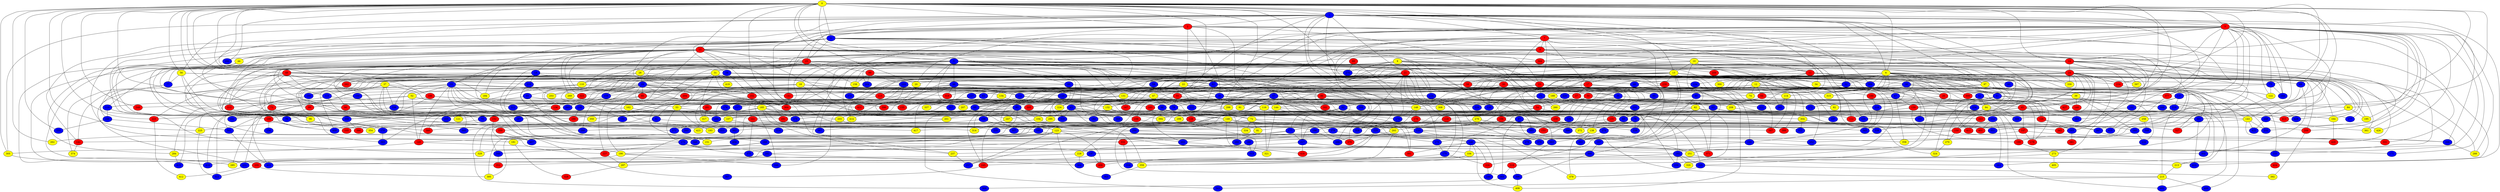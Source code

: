graph {
0 [style = filled fillcolor = yellow];
1 [style = filled fillcolor = blue];
2 [style = filled fillcolor = red];
3 [style = filled fillcolor = red];
4 [style = filled fillcolor = blue];
5 [style = filled fillcolor = blue];
6 [style = filled fillcolor = yellow];
7 [style = filled fillcolor = red];
8 [style = filled fillcolor = red];
9 [style = filled fillcolor = yellow];
10 [style = filled fillcolor = yellow];
11 [style = filled fillcolor = red];
12 [style = filled fillcolor = yellow];
13 [style = filled fillcolor = yellow];
14 [style = filled fillcolor = red];
15 [style = filled fillcolor = red];
16 [style = filled fillcolor = blue];
17 [style = filled fillcolor = red];
18 [style = filled fillcolor = yellow];
19 [style = filled fillcolor = blue];
20 [style = filled fillcolor = yellow];
21 [style = filled fillcolor = red];
22 [style = filled fillcolor = yellow];
23 [style = filled fillcolor = red];
24 [style = filled fillcolor = red];
25 [style = filled fillcolor = red];
26 [style = filled fillcolor = red];
27 [style = filled fillcolor = red];
28 [style = filled fillcolor = yellow];
29 [style = filled fillcolor = blue];
30 [style = filled fillcolor = red];
31 [style = filled fillcolor = yellow];
32 [style = filled fillcolor = blue];
33 [style = filled fillcolor = blue];
34 [style = filled fillcolor = yellow];
35 [style = filled fillcolor = blue];
36 [style = filled fillcolor = blue];
37 [style = filled fillcolor = yellow];
38 [style = filled fillcolor = blue];
39 [style = filled fillcolor = yellow];
40 [style = filled fillcolor = blue];
41 [style = filled fillcolor = blue];
42 [style = filled fillcolor = blue];
43 [style = filled fillcolor = blue];
44 [style = filled fillcolor = yellow];
45 [style = filled fillcolor = red];
46 [style = filled fillcolor = blue];
47 [style = filled fillcolor = yellow];
48 [style = filled fillcolor = blue];
49 [style = filled fillcolor = red];
50 [style = filled fillcolor = red];
51 [style = filled fillcolor = blue];
52 [style = filled fillcolor = yellow];
53 [style = filled fillcolor = yellow];
54 [style = filled fillcolor = red];
55 [style = filled fillcolor = red];
56 [style = filled fillcolor = yellow];
57 [style = filled fillcolor = blue];
58 [style = filled fillcolor = red];
59 [style = filled fillcolor = blue];
60 [style = filled fillcolor = blue];
61 [style = filled fillcolor = blue];
62 [style = filled fillcolor = yellow];
63 [style = filled fillcolor = blue];
64 [style = filled fillcolor = red];
65 [style = filled fillcolor = blue];
66 [style = filled fillcolor = red];
67 [style = filled fillcolor = blue];
68 [style = filled fillcolor = blue];
69 [style = filled fillcolor = blue];
70 [style = filled fillcolor = blue];
71 [style = filled fillcolor = blue];
72 [style = filled fillcolor = yellow];
73 [style = filled fillcolor = red];
74 [style = filled fillcolor = yellow];
75 [style = filled fillcolor = blue];
76 [style = filled fillcolor = blue];
77 [style = filled fillcolor = blue];
78 [style = filled fillcolor = blue];
79 [style = filled fillcolor = blue];
80 [style = filled fillcolor = blue];
81 [style = filled fillcolor = yellow];
82 [style = filled fillcolor = yellow];
83 [style = filled fillcolor = blue];
84 [style = filled fillcolor = yellow];
85 [style = filled fillcolor = blue];
86 [style = filled fillcolor = red];
87 [style = filled fillcolor = blue];
88 [style = filled fillcolor = red];
89 [style = filled fillcolor = blue];
90 [style = filled fillcolor = red];
91 [style = filled fillcolor = yellow];
92 [style = filled fillcolor = blue];
93 [style = filled fillcolor = blue];
94 [style = filled fillcolor = yellow];
95 [style = filled fillcolor = red];
96 [style = filled fillcolor = yellow];
97 [style = filled fillcolor = yellow];
98 [style = filled fillcolor = blue];
99 [style = filled fillcolor = red];
100 [style = filled fillcolor = red];
101 [style = filled fillcolor = blue];
102 [style = filled fillcolor = red];
103 [style = filled fillcolor = blue];
104 [style = filled fillcolor = yellow];
105 [style = filled fillcolor = red];
106 [style = filled fillcolor = red];
107 [style = filled fillcolor = yellow];
108 [style = filled fillcolor = blue];
109 [style = filled fillcolor = blue];
110 [style = filled fillcolor = yellow];
111 [style = filled fillcolor = blue];
112 [style = filled fillcolor = red];
113 [style = filled fillcolor = red];
114 [style = filled fillcolor = yellow];
115 [style = filled fillcolor = blue];
116 [style = filled fillcolor = yellow];
117 [style = filled fillcolor = blue];
118 [style = filled fillcolor = red];
119 [style = filled fillcolor = blue];
120 [style = filled fillcolor = blue];
121 [style = filled fillcolor = yellow];
122 [style = filled fillcolor = yellow];
123 [style = filled fillcolor = yellow];
124 [style = filled fillcolor = blue];
125 [style = filled fillcolor = blue];
126 [style = filled fillcolor = red];
127 [style = filled fillcolor = blue];
128 [style = filled fillcolor = red];
129 [style = filled fillcolor = blue];
130 [style = filled fillcolor = red];
131 [style = filled fillcolor = yellow];
132 [style = filled fillcolor = yellow];
133 [style = filled fillcolor = blue];
134 [style = filled fillcolor = yellow];
135 [style = filled fillcolor = red];
136 [style = filled fillcolor = red];
137 [style = filled fillcolor = blue];
138 [style = filled fillcolor = yellow];
139 [style = filled fillcolor = blue];
140 [style = filled fillcolor = red];
141 [style = filled fillcolor = red];
142 [style = filled fillcolor = red];
143 [style = filled fillcolor = yellow];
144 [style = filled fillcolor = yellow];
145 [style = filled fillcolor = red];
146 [style = filled fillcolor = blue];
147 [style = filled fillcolor = red];
148 [style = filled fillcolor = yellow];
149 [style = filled fillcolor = yellow];
150 [style = filled fillcolor = red];
151 [style = filled fillcolor = yellow];
152 [style = filled fillcolor = red];
153 [style = filled fillcolor = red];
154 [style = filled fillcolor = blue];
155 [style = filled fillcolor = red];
156 [style = filled fillcolor = blue];
157 [style = filled fillcolor = blue];
158 [style = filled fillcolor = yellow];
159 [style = filled fillcolor = blue];
160 [style = filled fillcolor = blue];
161 [style = filled fillcolor = red];
162 [style = filled fillcolor = yellow];
163 [style = filled fillcolor = blue];
164 [style = filled fillcolor = yellow];
165 [style = filled fillcolor = blue];
166 [style = filled fillcolor = blue];
167 [style = filled fillcolor = red];
168 [style = filled fillcolor = blue];
169 [style = filled fillcolor = blue];
170 [style = filled fillcolor = blue];
171 [style = filled fillcolor = blue];
172 [style = filled fillcolor = blue];
173 [style = filled fillcolor = blue];
174 [style = filled fillcolor = blue];
175 [style = filled fillcolor = blue];
176 [style = filled fillcolor = blue];
177 [style = filled fillcolor = blue];
178 [style = filled fillcolor = red];
179 [style = filled fillcolor = red];
180 [style = filled fillcolor = blue];
181 [style = filled fillcolor = yellow];
182 [style = filled fillcolor = blue];
183 [style = filled fillcolor = red];
184 [style = filled fillcolor = yellow];
185 [style = filled fillcolor = yellow];
186 [style = filled fillcolor = red];
187 [style = filled fillcolor = blue];
188 [style = filled fillcolor = red];
189 [style = filled fillcolor = yellow];
190 [style = filled fillcolor = yellow];
191 [style = filled fillcolor = blue];
192 [style = filled fillcolor = blue];
193 [style = filled fillcolor = yellow];
194 [style = filled fillcolor = blue];
195 [style = filled fillcolor = yellow];
196 [style = filled fillcolor = blue];
197 [style = filled fillcolor = blue];
198 [style = filled fillcolor = blue];
199 [style = filled fillcolor = red];
200 [style = filled fillcolor = red];
201 [style = filled fillcolor = yellow];
202 [style = filled fillcolor = blue];
203 [style = filled fillcolor = yellow];
204 [style = filled fillcolor = red];
205 [style = filled fillcolor = red];
206 [style = filled fillcolor = red];
207 [style = filled fillcolor = yellow];
208 [style = filled fillcolor = yellow];
209 [style = filled fillcolor = red];
210 [style = filled fillcolor = blue];
211 [style = filled fillcolor = blue];
212 [style = filled fillcolor = red];
213 [style = filled fillcolor = yellow];
214 [style = filled fillcolor = blue];
215 [style = filled fillcolor = yellow];
216 [style = filled fillcolor = blue];
217 [style = filled fillcolor = blue];
218 [style = filled fillcolor = blue];
219 [style = filled fillcolor = blue];
220 [style = filled fillcolor = blue];
221 [style = filled fillcolor = blue];
222 [style = filled fillcolor = blue];
223 [style = filled fillcolor = red];
224 [style = filled fillcolor = yellow];
225 [style = filled fillcolor = yellow];
226 [style = filled fillcolor = red];
227 [style = filled fillcolor = red];
228 [style = filled fillcolor = yellow];
229 [style = filled fillcolor = blue];
230 [style = filled fillcolor = red];
231 [style = filled fillcolor = blue];
232 [style = filled fillcolor = blue];
233 [style = filled fillcolor = blue];
234 [style = filled fillcolor = red];
235 [style = filled fillcolor = blue];
236 [style = filled fillcolor = red];
237 [style = filled fillcolor = yellow];
238 [style = filled fillcolor = blue];
239 [style = filled fillcolor = red];
240 [style = filled fillcolor = blue];
241 [style = filled fillcolor = red];
242 [style = filled fillcolor = blue];
243 [style = filled fillcolor = red];
244 [style = filled fillcolor = blue];
245 [style = filled fillcolor = red];
246 [style = filled fillcolor = blue];
247 [style = filled fillcolor = yellow];
248 [style = filled fillcolor = red];
249 [style = filled fillcolor = blue];
250 [style = filled fillcolor = red];
251 [style = filled fillcolor = yellow];
252 [style = filled fillcolor = blue];
253 [style = filled fillcolor = yellow];
254 [style = filled fillcolor = blue];
255 [style = filled fillcolor = blue];
256 [style = filled fillcolor = blue];
257 [style = filled fillcolor = blue];
258 [style = filled fillcolor = yellow];
259 [style = filled fillcolor = blue];
260 [style = filled fillcolor = yellow];
261 [style = filled fillcolor = blue];
262 [style = filled fillcolor = yellow];
263 [style = filled fillcolor = blue];
264 [style = filled fillcolor = blue];
265 [style = filled fillcolor = blue];
266 [style = filled fillcolor = blue];
267 [style = filled fillcolor = blue];
268 [style = filled fillcolor = blue];
269 [style = filled fillcolor = yellow];
270 [style = filled fillcolor = yellow];
271 [style = filled fillcolor = blue];
272 [style = filled fillcolor = blue];
273 [style = filled fillcolor = yellow];
274 [style = filled fillcolor = blue];
275 [style = filled fillcolor = blue];
276 [style = filled fillcolor = yellow];
277 [style = filled fillcolor = blue];
278 [style = filled fillcolor = blue];
279 [style = filled fillcolor = blue];
280 [style = filled fillcolor = blue];
281 [style = filled fillcolor = red];
282 [style = filled fillcolor = blue];
283 [style = filled fillcolor = blue];
284 [style = filled fillcolor = yellow];
285 [style = filled fillcolor = yellow];
286 [style = filled fillcolor = red];
287 [style = filled fillcolor = blue];
288 [style = filled fillcolor = yellow];
289 [style = filled fillcolor = blue];
290 [style = filled fillcolor = blue];
291 [style = filled fillcolor = red];
292 [style = filled fillcolor = blue];
293 [style = filled fillcolor = yellow];
294 [style = filled fillcolor = blue];
295 [style = filled fillcolor = yellow];
296 [style = filled fillcolor = red];
297 [style = filled fillcolor = yellow];
298 [style = filled fillcolor = yellow];
299 [style = filled fillcolor = yellow];
300 [style = filled fillcolor = yellow];
301 [style = filled fillcolor = blue];
302 [style = filled fillcolor = blue];
303 [style = filled fillcolor = blue];
304 [style = filled fillcolor = yellow];
305 [style = filled fillcolor = yellow];
306 [style = filled fillcolor = blue];
307 [style = filled fillcolor = blue];
308 [style = filled fillcolor = yellow];
309 [style = filled fillcolor = red];
310 [style = filled fillcolor = blue];
311 [style = filled fillcolor = blue];
312 [style = filled fillcolor = blue];
313 [style = filled fillcolor = blue];
314 [style = filled fillcolor = yellow];
315 [style = filled fillcolor = yellow];
316 [style = filled fillcolor = blue];
317 [style = filled fillcolor = yellow];
318 [style = filled fillcolor = red];
319 [style = filled fillcolor = red];
320 [style = filled fillcolor = yellow];
321 [style = filled fillcolor = yellow];
322 [style = filled fillcolor = blue];
323 [style = filled fillcolor = red];
324 [style = filled fillcolor = yellow];
325 [style = filled fillcolor = blue];
326 [style = filled fillcolor = blue];
327 [style = filled fillcolor = red];
328 [style = filled fillcolor = red];
329 [style = filled fillcolor = yellow];
330 [style = filled fillcolor = yellow];
331 [style = filled fillcolor = red];
332 [style = filled fillcolor = red];
333 [style = filled fillcolor = blue];
334 [style = filled fillcolor = yellow];
335 [style = filled fillcolor = blue];
336 [style = filled fillcolor = yellow];
337 [style = filled fillcolor = yellow];
338 [style = filled fillcolor = blue];
339 [style = filled fillcolor = blue];
340 [style = filled fillcolor = blue];
341 [style = filled fillcolor = blue];
342 [style = filled fillcolor = red];
343 [style = filled fillcolor = blue];
344 [style = filled fillcolor = red];
345 [style = filled fillcolor = blue];
346 [style = filled fillcolor = blue];
347 [style = filled fillcolor = red];
348 [style = filled fillcolor = blue];
349 [style = filled fillcolor = blue];
350 [style = filled fillcolor = yellow];
351 [style = filled fillcolor = blue];
352 [style = filled fillcolor = red];
353 [style = filled fillcolor = blue];
354 [style = filled fillcolor = yellow];
355 [style = filled fillcolor = blue];
356 [style = filled fillcolor = blue];
357 [style = filled fillcolor = blue];
358 [style = filled fillcolor = yellow];
359 [style = filled fillcolor = yellow];
360 [style = filled fillcolor = blue];
361 [style = filled fillcolor = yellow];
362 [style = filled fillcolor = blue];
363 [style = filled fillcolor = blue];
364 [style = filled fillcolor = red];
365 [style = filled fillcolor = blue];
366 [style = filled fillcolor = blue];
367 [style = filled fillcolor = blue];
368 [style = filled fillcolor = blue];
369 [style = filled fillcolor = blue];
370 [style = filled fillcolor = blue];
371 [style = filled fillcolor = red];
372 [style = filled fillcolor = yellow];
373 [style = filled fillcolor = blue];
374 [style = filled fillcolor = yellow];
375 [style = filled fillcolor = blue];
376 [style = filled fillcolor = red];
377 [style = filled fillcolor = red];
378 [style = filled fillcolor = blue];
379 [style = filled fillcolor = yellow];
380 [style = filled fillcolor = red];
381 [style = filled fillcolor = red];
382 [style = filled fillcolor = red];
383 [style = filled fillcolor = blue];
384 [style = filled fillcolor = blue];
385 [style = filled fillcolor = blue];
386 [style = filled fillcolor = red];
387 [style = filled fillcolor = blue];
388 [style = filled fillcolor = red];
389 [style = filled fillcolor = blue];
390 [style = filled fillcolor = blue];
391 [style = filled fillcolor = red];
392 [style = filled fillcolor = yellow];
393 [style = filled fillcolor = blue];
394 [style = filled fillcolor = yellow];
395 [style = filled fillcolor = yellow];
396 [style = filled fillcolor = blue];
397 [style = filled fillcolor = yellow];
398 [style = filled fillcolor = blue];
399 [style = filled fillcolor = blue];
400 [style = filled fillcolor = blue];
401 [style = filled fillcolor = red];
402 [style = filled fillcolor = blue];
403 [style = filled fillcolor = blue];
404 [style = filled fillcolor = blue];
405 [style = filled fillcolor = yellow];
406 [style = filled fillcolor = red];
407 [style = filled fillcolor = blue];
408 [style = filled fillcolor = yellow];
409 [style = filled fillcolor = blue];
410 [style = filled fillcolor = blue];
411 [style = filled fillcolor = red];
412 [style = filled fillcolor = yellow];
413 [style = filled fillcolor = red];
414 [style = filled fillcolor = yellow];
415 [style = filled fillcolor = blue];
416 [style = filled fillcolor = red];
417 [style = filled fillcolor = yellow];
418 [style = filled fillcolor = blue];
419 [style = filled fillcolor = yellow];
420 [style = filled fillcolor = red];
421 [style = filled fillcolor = red];
422 [style = filled fillcolor = blue];
423 [style = filled fillcolor = yellow];
424 [style = filled fillcolor = red];
425 [style = filled fillcolor = blue];
426 [style = filled fillcolor = yellow];
427 [style = filled fillcolor = red];
428 [style = filled fillcolor = blue];
5 -- 92;
0 -- 5;
0 -- 6;
0 -- 7;
0 -- 11;
0 -- 14;
0 -- 15;
0 -- 16;
0 -- 20;
0 -- 37;
0 -- 42;
0 -- 47;
0 -- 49;
0 -- 54;
0 -- 56;
0 -- 68;
0 -- 72;
0 -- 4;
0 -- 3;
0 -- 2;
0 -- 1;
0 -- 74;
0 -- 75;
0 -- 82;
0 -- 84;
0 -- 89;
0 -- 90;
0 -- 100;
0 -- 136;
0 -- 150;
0 -- 186;
0 -- 225;
0 -- 234;
0 -- 237;
0 -- 243;
0 -- 248;
0 -- 255;
0 -- 262;
0 -- 292;
0 -- 305;
1 -- 2;
1 -- 3;
1 -- 6;
1 -- 21;
1 -- 25;
1 -- 32;
1 -- 53;
1 -- 56;
1 -- 75;
1 -- 97;
1 -- 118;
1 -- 132;
1 -- 256;
1 -- 268;
1 -- 287;
1 -- 305;
1 -- 308;
1 -- 314;
1 -- 330;
1 -- 376;
1 -- 389;
1 -- 410;
1 -- 427;
2 -- 4;
2 -- 13;
2 -- 16;
2 -- 22;
2 -- 36;
2 -- 57;
2 -- 141;
2 -- 142;
2 -- 155;
2 -- 181;
2 -- 213;
2 -- 260;
2 -- 377;
3 -- 5;
3 -- 7;
3 -- 8;
3 -- 10;
3 -- 14;
3 -- 20;
3 -- 35;
3 -- 55;
3 -- 122;
3 -- 130;
3 -- 137;
3 -- 154;
3 -- 167;
3 -- 171;
3 -- 195;
3 -- 217;
3 -- 232;
3 -- 244;
3 -- 258;
3 -- 273;
3 -- 288;
3 -- 301;
3 -- 344;
3 -- 361;
3 -- 377;
3 -- 385;
3 -- 399;
3 -- 426;
4 -- 8;
4 -- 15;
4 -- 19;
4 -- 24;
4 -- 25;
4 -- 43;
4 -- 76;
4 -- 94;
4 -- 121;
4 -- 124;
4 -- 275;
4 -- 311;
4 -- 316;
4 -- 386;
5 -- 12;
5 -- 18;
5 -- 21;
5 -- 28;
5 -- 30;
5 -- 46;
5 -- 47;
5 -- 86;
5 -- 93;
5 -- 115;
5 -- 119;
5 -- 124;
5 -- 167;
5 -- 173;
5 -- 176;
5 -- 185;
5 -- 188;
5 -- 193;
5 -- 209;
5 -- 256;
5 -- 264;
5 -- 265;
5 -- 270;
5 -- 334;
5 -- 336;
5 -- 353;
5 -- 414;
5 -- 423;
6 -- 26;
6 -- 32;
6 -- 48;
6 -- 58;
6 -- 61;
6 -- 64;
6 -- 97;
6 -- 107;
6 -- 112;
6 -- 114;
6 -- 116;
6 -- 125;
6 -- 129;
6 -- 130;
6 -- 143;
6 -- 159;
6 -- 173;
6 -- 195;
6 -- 233;
6 -- 244;
6 -- 309;
6 -- 315;
6 -- 324;
6 -- 382;
6 -- 389;
7 -- 8;
7 -- 15;
7 -- 17;
7 -- 23;
7 -- 30;
7 -- 44;
7 -- 55;
7 -- 60;
7 -- 78;
7 -- 150;
7 -- 277;
7 -- 316;
8 -- 9;
8 -- 10;
8 -- 14;
8 -- 24;
8 -- 96;
8 -- 109;
8 -- 128;
8 -- 184;
8 -- 187;
8 -- 191;
8 -- 192;
8 -- 289;
8 -- 330;
8 -- 331;
8 -- 368;
8 -- 401;
9 -- 11;
9 -- 23;
9 -- 31;
9 -- 49;
9 -- 50;
9 -- 59;
9 -- 77;
9 -- 84;
9 -- 158;
9 -- 168;
9 -- 212;
9 -- 217;
9 -- 229;
9 -- 239;
9 -- 261;
9 -- 275;
9 -- 309;
10 -- 11;
10 -- 13;
10 -- 58;
10 -- 106;
10 -- 206;
10 -- 345;
10 -- 366;
11 -- 12;
11 -- 41;
11 -- 63;
11 -- 164;
11 -- 239;
11 -- 266;
11 -- 272;
11 -- 300;
12 -- 26;
12 -- 27;
12 -- 36;
12 -- 39;
12 -- 42;
12 -- 43;
12 -- 47;
12 -- 64;
12 -- 70;
12 -- 74;
12 -- 82;
12 -- 83;
12 -- 141;
12 -- 178;
12 -- 189;
12 -- 220;
12 -- 315;
13 -- 17;
13 -- 20;
13 -- 22;
13 -- 26;
13 -- 34;
13 -- 54;
13 -- 57;
13 -- 68;
13 -- 80;
13 -- 103;
13 -- 111;
13 -- 122;
13 -- 129;
13 -- 131;
13 -- 148;
13 -- 166;
13 -- 206;
13 -- 230;
13 -- 235;
13 -- 238;
13 -- 253;
13 -- 254;
13 -- 339;
13 -- 347;
13 -- 353;
13 -- 384;
13 -- 400;
13 -- 409;
13 -- 428;
14 -- 24;
14 -- 45;
14 -- 151;
14 -- 228;
14 -- 252;
14 -- 288;
14 -- 308;
14 -- 319;
14 -- 358;
14 -- 397;
14 -- 417;
14 -- 428;
15 -- 23;
15 -- 25;
15 -- 28;
15 -- 33;
15 -- 34;
15 -- 44;
15 -- 50;
15 -- 76;
15 -- 83;
15 -- 110;
15 -- 164;
15 -- 190;
15 -- 197;
15 -- 207;
15 -- 212;
15 -- 222;
15 -- 250;
15 -- 251;
15 -- 266;
15 -- 269;
15 -- 274;
15 -- 284;
15 -- 292;
15 -- 295;
15 -- 323;
15 -- 344;
15 -- 352;
15 -- 364;
15 -- 382;
16 -- 39;
16 -- 69;
16 -- 89;
16 -- 95;
16 -- 102;
16 -- 140;
16 -- 142;
16 -- 194;
16 -- 213;
16 -- 229;
16 -- 382;
17 -- 27;
17 -- 85;
17 -- 132;
17 -- 134;
17 -- 197;
17 -- 225;
17 -- 232;
17 -- 304;
18 -- 51;
18 -- 120;
18 -- 151;
18 -- 189;
18 -- 202;
18 -- 317;
19 -- 29;
19 -- 48;
19 -- 61;
19 -- 73;
19 -- 96;
19 -- 219;
19 -- 307;
20 -- 421;
21 -- 32;
21 -- 34;
21 -- 38;
21 -- 41;
21 -- 59;
21 -- 62;
21 -- 67;
21 -- 70;
21 -- 98;
21 -- 117;
21 -- 127;
21 -- 174;
21 -- 175;
21 -- 230;
21 -- 234;
21 -- 276;
21 -- 278;
21 -- 279;
21 -- 280;
21 -- 373;
22 -- 35;
22 -- 36;
22 -- 57;
22 -- 127;
22 -- 131;
22 -- 211;
22 -- 394;
23 -- 71;
23 -- 92;
23 -- 126;
23 -- 135;
23 -- 204;
23 -- 245;
23 -- 252;
23 -- 408;
24 -- 29;
24 -- 38;
24 -- 40;
24 -- 45;
24 -- 71;
24 -- 86;
24 -- 163;
24 -- 198;
24 -- 234;
24 -- 249;
24 -- 291;
24 -- 306;
24 -- 323;
24 -- 330;
24 -- 333;
24 -- 335;
24 -- 342;
24 -- 361;
24 -- 378;
24 -- 397;
24 -- 420;
25 -- 27;
25 -- 28;
25 -- 31;
25 -- 33;
25 -- 61;
25 -- 95;
25 -- 99;
25 -- 110;
25 -- 112;
25 -- 138;
25 -- 158;
25 -- 200;
25 -- 223;
25 -- 224;
25 -- 261;
25 -- 273;
25 -- 356;
25 -- 368;
25 -- 380;
25 -- 425;
26 -- 92;
26 -- 306;
26 -- 325;
27 -- 54;
27 -- 370;
28 -- 29;
28 -- 37;
28 -- 80;
28 -- 110;
28 -- 231;
28 -- 364;
29 -- 40;
29 -- 53;
29 -- 66;
29 -- 86;
29 -- 109;
29 -- 141;
29 -- 166;
29 -- 253;
29 -- 265;
29 -- 269;
29 -- 291;
29 -- 296;
29 -- 357;
29 -- 409;
30 -- 65;
30 -- 109;
30 -- 267;
30 -- 298;
30 -- 303;
30 -- 322;
30 -- 388;
31 -- 46;
31 -- 73;
31 -- 102;
31 -- 113;
31 -- 154;
31 -- 162;
31 -- 172;
31 -- 241;
31 -- 360;
31 -- 393;
31 -- 419;
32 -- 39;
32 -- 50;
32 -- 67;
32 -- 221;
33 -- 52;
33 -- 72;
33 -- 139;
33 -- 145;
33 -- 182;
33 -- 204;
33 -- 223;
33 -- 271;
33 -- 284;
33 -- 298;
33 -- 332;
33 -- 349;
33 -- 356;
34 -- 333;
35 -- 63;
35 -- 146;
35 -- 326;
36 -- 45;
36 -- 60;
36 -- 91;
36 -- 95;
36 -- 201;
37 -- 115;
37 -- 185;
37 -- 198;
37 -- 242;
37 -- 287;
37 -- 319;
37 -- 350;
38 -- 41;
38 -- 104;
38 -- 114;
38 -- 120;
38 -- 216;
38 -- 259;
39 -- 140;
39 -- 160;
39 -- 258;
40 -- 43;
40 -- 218;
40 -- 226;
41 -- 84;
41 -- 116;
41 -- 394;
41 -- 402;
41 -- 411;
41 -- 427;
42 -- 81;
42 -- 91;
42 -- 94;
42 -- 210;
42 -- 218;
42 -- 263;
43 -- 72;
43 -- 81;
43 -- 121;
43 -- 143;
43 -- 194;
43 -- 295;
43 -- 310;
43 -- 340;
43 -- 350;
43 -- 359;
43 -- 368;
43 -- 379;
44 -- 285;
44 -- 290;
45 -- 60;
45 -- 76;
45 -- 147;
45 -- 258;
45 -- 365;
45 -- 385;
46 -- 55;
46 -- 111;
46 -- 113;
46 -- 117;
46 -- 131;
46 -- 149;
46 -- 155;
46 -- 203;
46 -- 220;
46 -- 241;
46 -- 319;
47 -- 53;
47 -- 78;
47 -- 98;
47 -- 117;
47 -- 214;
47 -- 222;
48 -- 101;
49 -- 58;
49 -- 75;
49 -- 90;
49 -- 121;
49 -- 134;
49 -- 184;
49 -- 286;
49 -- 354;
49 -- 360;
49 -- 374;
50 -- 82;
50 -- 136;
50 -- 256;
50 -- 260;
50 -- 357;
51 -- 125;
51 -- 329;
52 -- 63;
52 -- 73;
52 -- 145;
52 -- 247;
52 -- 248;
53 -- 172;
53 -- 193;
53 -- 203;
54 -- 106;
54 -- 118;
54 -- 371;
55 -- 62;
55 -- 65;
55 -- 78;
55 -- 93;
55 -- 107;
55 -- 183;
55 -- 391;
56 -- 77;
56 -- 111;
56 -- 219;
56 -- 227;
56 -- 355;
57 -- 65;
57 -- 91;
57 -- 148;
57 -- 183;
57 -- 298;
57 -- 391;
58 -- 66;
58 -- 83;
58 -- 102;
58 -- 126;
58 -- 143;
58 -- 254;
59 -- 337;
60 -- 138;
61 -- 74;
61 -- 108;
61 -- 114;
61 -- 133;
61 -- 136;
61 -- 202;
61 -- 236;
61 -- 323;
61 -- 372;
62 -- 79;
62 -- 126;
62 -- 157;
62 -- 182;
62 -- 301;
62 -- 320;
62 -- 375;
63 -- 107;
63 -- 164;
63 -- 165;
63 -- 333;
63 -- 335;
64 -- 94;
64 -- 101;
64 -- 139;
64 -- 153;
64 -- 177;
64 -- 178;
65 -- 70;
65 -- 249;
65 -- 297;
65 -- 325;
65 -- 343;
65 -- 369;
65 -- 414;
66 -- 90;
66 -- 144;
66 -- 227;
67 -- 130;
67 -- 207;
67 -- 358;
67 -- 364;
67 -- 399;
68 -- 210;
68 -- 302;
69 -- 144;
69 -- 169;
69 -- 242;
70 -- 170;
71 -- 79;
71 -- 101;
71 -- 260;
71 -- 295;
71 -- 296;
72 -- 81;
72 -- 125;
72 -- 267;
72 -- 334;
72 -- 360;
72 -- 401;
73 -- 96;
73 -- 418;
75 -- 122;
75 -- 144;
75 -- 244;
76 -- 150;
76 -- 225;
76 -- 354;
77 -- 246;
78 -- 87;
78 -- 201;
78 -- 247;
78 -- 285;
78 -- 293;
78 -- 327;
79 -- 133;
79 -- 147;
79 -- 238;
79 -- 274;
79 -- 390;
80 -- 233;
81 -- 280;
83 -- 265;
84 -- 195;
84 -- 413;
85 -- 135;
86 -- 205;
86 -- 272;
86 -- 308;
86 -- 398;
87 -- 138;
87 -- 160;
87 -- 283;
87 -- 303;
87 -- 365;
88 -- 275;
88 -- 406;
89 -- 124;
89 -- 310;
89 -- 380;
90 -- 152;
92 -- 177;
92 -- 299;
92 -- 341;
92 -- 402;
93 -- 104;
93 -- 108;
93 -- 112;
93 -- 192;
93 -- 241;
93 -- 245;
93 -- 247;
93 -- 351;
94 -- 128;
94 -- 199;
94 -- 302;
94 -- 306;
94 -- 356;
95 -- 100;
96 -- 170;
97 -- 152;
97 -- 188;
97 -- 301;
97 -- 377;
98 -- 105;
98 -- 149;
98 -- 179;
98 -- 231;
98 -- 304;
99 -- 103;
99 -- 158;
99 -- 161;
99 -- 264;
99 -- 335;
100 -- 105;
100 -- 156;
100 -- 409;
102 -- 176;
102 -- 281;
103 -- 113;
103 -- 163;
103 -- 183;
103 -- 201;
103 -- 290;
103 -- 414;
104 -- 250;
104 -- 383;
106 -- 177;
106 -- 196;
106 -- 206;
106 -- 425;
107 -- 214;
107 -- 271;
107 -- 386;
108 -- 123;
108 -- 165;
108 -- 271;
109 -- 139;
109 -- 311;
110 -- 116;
110 -- 168;
110 -- 184;
110 -- 293;
110 -- 393;
111 -- 132;
111 -- 203;
111 -- 208;
111 -- 337;
111 -- 421;
112 -- 324;
113 -- 161;
113 -- 286;
114 -- 261;
114 -- 347;
115 -- 119;
115 -- 161;
115 -- 283;
116 -- 123;
116 -- 128;
116 -- 197;
116 -- 321;
117 -- 362;
118 -- 193;
118 -- 293;
118 -- 390;
119 -- 246;
119 -- 329;
120 -- 123;
122 -- 160;
123 -- 142;
123 -- 146;
123 -- 157;
123 -- 159;
123 -- 172;
123 -- 181;
123 -- 257;
123 -- 349;
123 -- 363;
123 -- 406;
124 -- 129;
125 -- 173;
125 -- 252;
125 -- 352;
125 -- 416;
126 -- 163;
126 -- 267;
127 -- 155;
128 -- 169;
128 -- 215;
128 -- 290;
129 -- 276;
130 -- 135;
130 -- 149;
130 -- 199;
130 -- 277;
131 -- 133;
131 -- 167;
131 -- 185;
131 -- 198;
131 -- 278;
131 -- 314;
132 -- 236;
132 -- 299;
133 -- 145;
133 -- 146;
133 -- 151;
133 -- 366;
134 -- 205;
134 -- 346;
135 -- 307;
135 -- 351;
135 -- 372;
136 -- 355;
137 -- 191;
137 -- 210;
137 -- 224;
138 -- 279;
138 -- 353;
138 -- 379;
139 -- 286;
140 -- 385;
142 -- 374;
143 -- 165;
143 -- 232;
143 -- 268;
143 -- 422;
144 -- 239;
144 -- 321;
144 -- 376;
145 -- 190;
145 -- 284;
146 -- 187;
146 -- 226;
146 -- 302;
146 -- 336;
146 -- 391;
146 -- 408;
147 -- 169;
147 -- 178;
147 -- 331;
148 -- 174;
148 -- 179;
148 -- 196;
148 -- 413;
149 -- 153;
149 -- 251;
149 -- 257;
149 -- 278;
149 -- 416;
149 -- 423;
150 -- 180;
150 -- 270;
150 -- 420;
152 -- 407;
154 -- 159;
157 -- 366;
158 -- 373;
159 -- 171;
159 -- 336;
160 -- 199;
160 -- 216;
161 -- 174;
161 -- 326;
162 -- 196;
162 -- 355;
163 -- 381;
164 -- 420;
165 -- 240;
165 -- 262;
166 -- 415;
168 -- 341;
168 -- 367;
169 -- 192;
169 -- 227;
169 -- 305;
170 -- 393;
172 -- 251;
172 -- 282;
172 -- 340;
172 -- 375;
173 -- 175;
175 -- 226;
175 -- 245;
177 -- 190;
177 -- 202;
177 -- 217;
179 -- 316;
179 -- 345;
180 -- 237;
180 -- 313;
180 -- 329;
181 -- 328;
185 -- 237;
185 -- 259;
185 -- 289;
185 -- 378;
185 -- 387;
185 -- 403;
186 -- 212;
186 -- 238;
186 -- 312;
186 -- 421;
187 -- 200;
187 -- 406;
188 -- 218;
189 -- 221;
189 -- 222;
190 -- 213;
190 -- 285;
190 -- 346;
191 -- 339;
191 -- 351;
192 -- 259;
192 -- 320;
192 -- 325;
192 -- 359;
196 -- 266;
196 -- 282;
198 -- 223;
198 -- 291;
199 -- 273;
200 -- 312;
200 -- 395;
201 -- 387;
202 -- 321;
203 -- 211;
203 -- 235;
206 -- 392;
208 -- 243;
209 -- 300;
210 -- 215;
210 -- 242;
210 -- 362;
210 -- 428;
212 -- 407;
213 -- 215;
215 -- 343;
215 -- 400;
215 -- 402;
217 -- 228;
217 -- 233;
217 -- 371;
217 -- 416;
218 -- 345;
219 -- 253;
219 -- 289;
220 -- 229;
220 -- 371;
223 -- 412;
224 -- 310;
225 -- 312;
226 -- 240;
227 -- 297;
228 -- 231;
228 -- 384;
230 -- 309;
230 -- 326;
231 -- 412;
233 -- 424;
234 -- 327;
236 -- 347;
236 -- 395;
237 -- 257;
239 -- 334;
239 -- 383;
239 -- 388;
241 -- 294;
241 -- 375;
243 -- 411;
245 -- 367;
246 -- 255;
246 -- 341;
247 -- 314;
249 -- 361;
249 -- 422;
250 -- 407;
251 -- 263;
254 -- 263;
254 -- 354;
254 -- 401;
258 -- 348;
265 -- 287;
267 -- 268;
268 -- 288;
270 -- 324;
273 -- 318;
273 -- 405;
274 -- 303;
275 -- 387;
275 -- 389;
276 -- 294;
276 -- 339;
276 -- 372;
276 -- 395;
278 -- 332;
278 -- 370;
281 -- 317;
282 -- 384;
282 -- 418;
284 -- 415;
291 -- 417;
293 -- 359;
293 -- 376;
294 -- 297;
294 -- 358;
295 -- 417;
297 -- 328;
298 -- 383;
298 -- 394;
299 -- 313;
299 -- 380;
301 -- 327;
301 -- 410;
303 -- 318;
304 -- 322;
304 -- 342;
305 -- 418;
317 -- 362;
318 -- 365;
318 -- 396;
325 -- 379;
325 -- 392;
332 -- 338;
336 -- 338;
340 -- 352;
341 -- 403;
344 -- 346;
344 -- 413;
356 -- 386;
359 -- 363;
362 -- 404;
364 -- 378;
365 -- 369;
366 -- 396;
366 -- 403;
366 -- 410;
377 -- 425;
396 -- 408;
413 -- 426;
}
